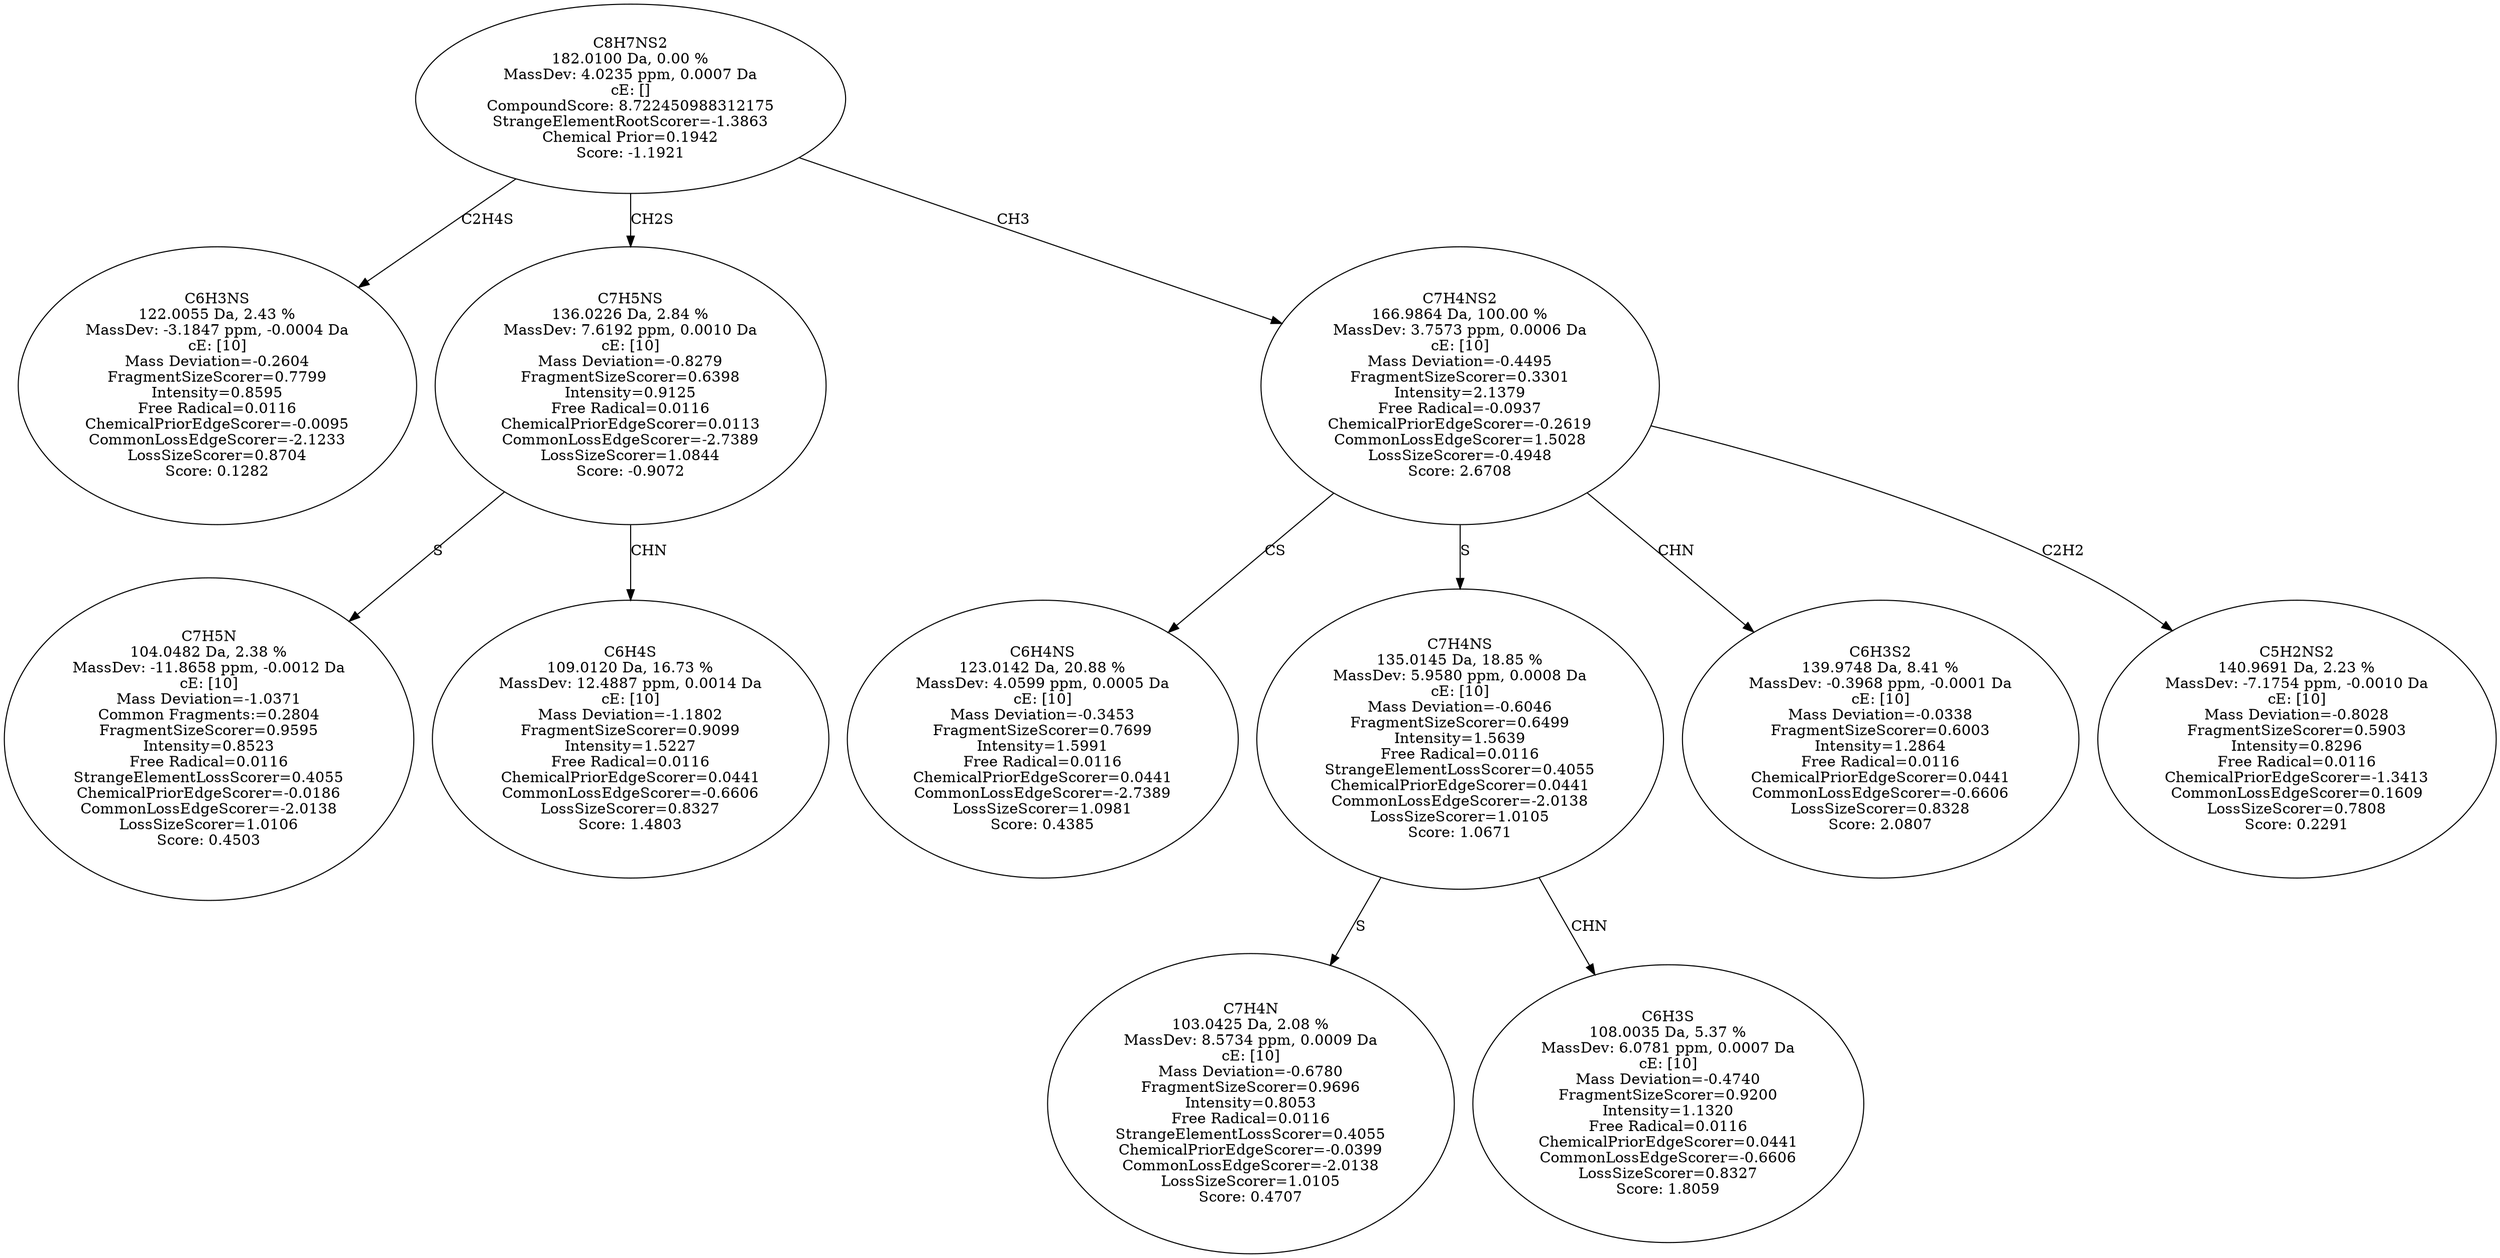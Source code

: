 strict digraph {
v1 [label="C6H3NS\n122.0055 Da, 2.43 %\nMassDev: -3.1847 ppm, -0.0004 Da\ncE: [10]\nMass Deviation=-0.2604\nFragmentSizeScorer=0.7799\nIntensity=0.8595\nFree Radical=0.0116\nChemicalPriorEdgeScorer=-0.0095\nCommonLossEdgeScorer=-2.1233\nLossSizeScorer=0.8704\nScore: 0.1282"];
v2 [label="C7H5N\n104.0482 Da, 2.38 %\nMassDev: -11.8658 ppm, -0.0012 Da\ncE: [10]\nMass Deviation=-1.0371\nCommon Fragments:=0.2804\nFragmentSizeScorer=0.9595\nIntensity=0.8523\nFree Radical=0.0116\nStrangeElementLossScorer=0.4055\nChemicalPriorEdgeScorer=-0.0186\nCommonLossEdgeScorer=-2.0138\nLossSizeScorer=1.0106\nScore: 0.4503"];
v3 [label="C6H4S\n109.0120 Da, 16.73 %\nMassDev: 12.4887 ppm, 0.0014 Da\ncE: [10]\nMass Deviation=-1.1802\nFragmentSizeScorer=0.9099\nIntensity=1.5227\nFree Radical=0.0116\nChemicalPriorEdgeScorer=0.0441\nCommonLossEdgeScorer=-0.6606\nLossSizeScorer=0.8327\nScore: 1.4803"];
v4 [label="C7H5NS\n136.0226 Da, 2.84 %\nMassDev: 7.6192 ppm, 0.0010 Da\ncE: [10]\nMass Deviation=-0.8279\nFragmentSizeScorer=0.6398\nIntensity=0.9125\nFree Radical=0.0116\nChemicalPriorEdgeScorer=0.0113\nCommonLossEdgeScorer=-2.7389\nLossSizeScorer=1.0844\nScore: -0.9072"];
v5 [label="C6H4NS\n123.0142 Da, 20.88 %\nMassDev: 4.0599 ppm, 0.0005 Da\ncE: [10]\nMass Deviation=-0.3453\nFragmentSizeScorer=0.7699\nIntensity=1.5991\nFree Radical=0.0116\nChemicalPriorEdgeScorer=0.0441\nCommonLossEdgeScorer=-2.7389\nLossSizeScorer=1.0981\nScore: 0.4385"];
v6 [label="C7H4N\n103.0425 Da, 2.08 %\nMassDev: 8.5734 ppm, 0.0009 Da\ncE: [10]\nMass Deviation=-0.6780\nFragmentSizeScorer=0.9696\nIntensity=0.8053\nFree Radical=0.0116\nStrangeElementLossScorer=0.4055\nChemicalPriorEdgeScorer=-0.0399\nCommonLossEdgeScorer=-2.0138\nLossSizeScorer=1.0105\nScore: 0.4707"];
v7 [label="C6H3S\n108.0035 Da, 5.37 %\nMassDev: 6.0781 ppm, 0.0007 Da\ncE: [10]\nMass Deviation=-0.4740\nFragmentSizeScorer=0.9200\nIntensity=1.1320\nFree Radical=0.0116\nChemicalPriorEdgeScorer=0.0441\nCommonLossEdgeScorer=-0.6606\nLossSizeScorer=0.8327\nScore: 1.8059"];
v8 [label="C7H4NS\n135.0145 Da, 18.85 %\nMassDev: 5.9580 ppm, 0.0008 Da\ncE: [10]\nMass Deviation=-0.6046\nFragmentSizeScorer=0.6499\nIntensity=1.5639\nFree Radical=0.0116\nStrangeElementLossScorer=0.4055\nChemicalPriorEdgeScorer=0.0441\nCommonLossEdgeScorer=-2.0138\nLossSizeScorer=1.0105\nScore: 1.0671"];
v9 [label="C6H3S2\n139.9748 Da, 8.41 %\nMassDev: -0.3968 ppm, -0.0001 Da\ncE: [10]\nMass Deviation=-0.0338\nFragmentSizeScorer=0.6003\nIntensity=1.2864\nFree Radical=0.0116\nChemicalPriorEdgeScorer=0.0441\nCommonLossEdgeScorer=-0.6606\nLossSizeScorer=0.8328\nScore: 2.0807"];
v10 [label="C5H2NS2\n140.9691 Da, 2.23 %\nMassDev: -7.1754 ppm, -0.0010 Da\ncE: [10]\nMass Deviation=-0.8028\nFragmentSizeScorer=0.5903\nIntensity=0.8296\nFree Radical=0.0116\nChemicalPriorEdgeScorer=-1.3413\nCommonLossEdgeScorer=0.1609\nLossSizeScorer=0.7808\nScore: 0.2291"];
v11 [label="C7H4NS2\n166.9864 Da, 100.00 %\nMassDev: 3.7573 ppm, 0.0006 Da\ncE: [10]\nMass Deviation=-0.4495\nFragmentSizeScorer=0.3301\nIntensity=2.1379\nFree Radical=-0.0937\nChemicalPriorEdgeScorer=-0.2619\nCommonLossEdgeScorer=1.5028\nLossSizeScorer=-0.4948\nScore: 2.6708"];
v12 [label="C8H7NS2\n182.0100 Da, 0.00 %\nMassDev: 4.0235 ppm, 0.0007 Da\ncE: []\nCompoundScore: 8.722450988312175\nStrangeElementRootScorer=-1.3863\nChemical Prior=0.1942\nScore: -1.1921"];
v12 -> v1 [label="C2H4S"];
v4 -> v2 [label="S"];
v4 -> v3 [label="CHN"];
v12 -> v4 [label="CH2S"];
v11 -> v5 [label="CS"];
v8 -> v6 [label="S"];
v8 -> v7 [label="CHN"];
v11 -> v8 [label="S"];
v11 -> v9 [label="CHN"];
v11 -> v10 [label="C2H2"];
v12 -> v11 [label="CH3"];
}